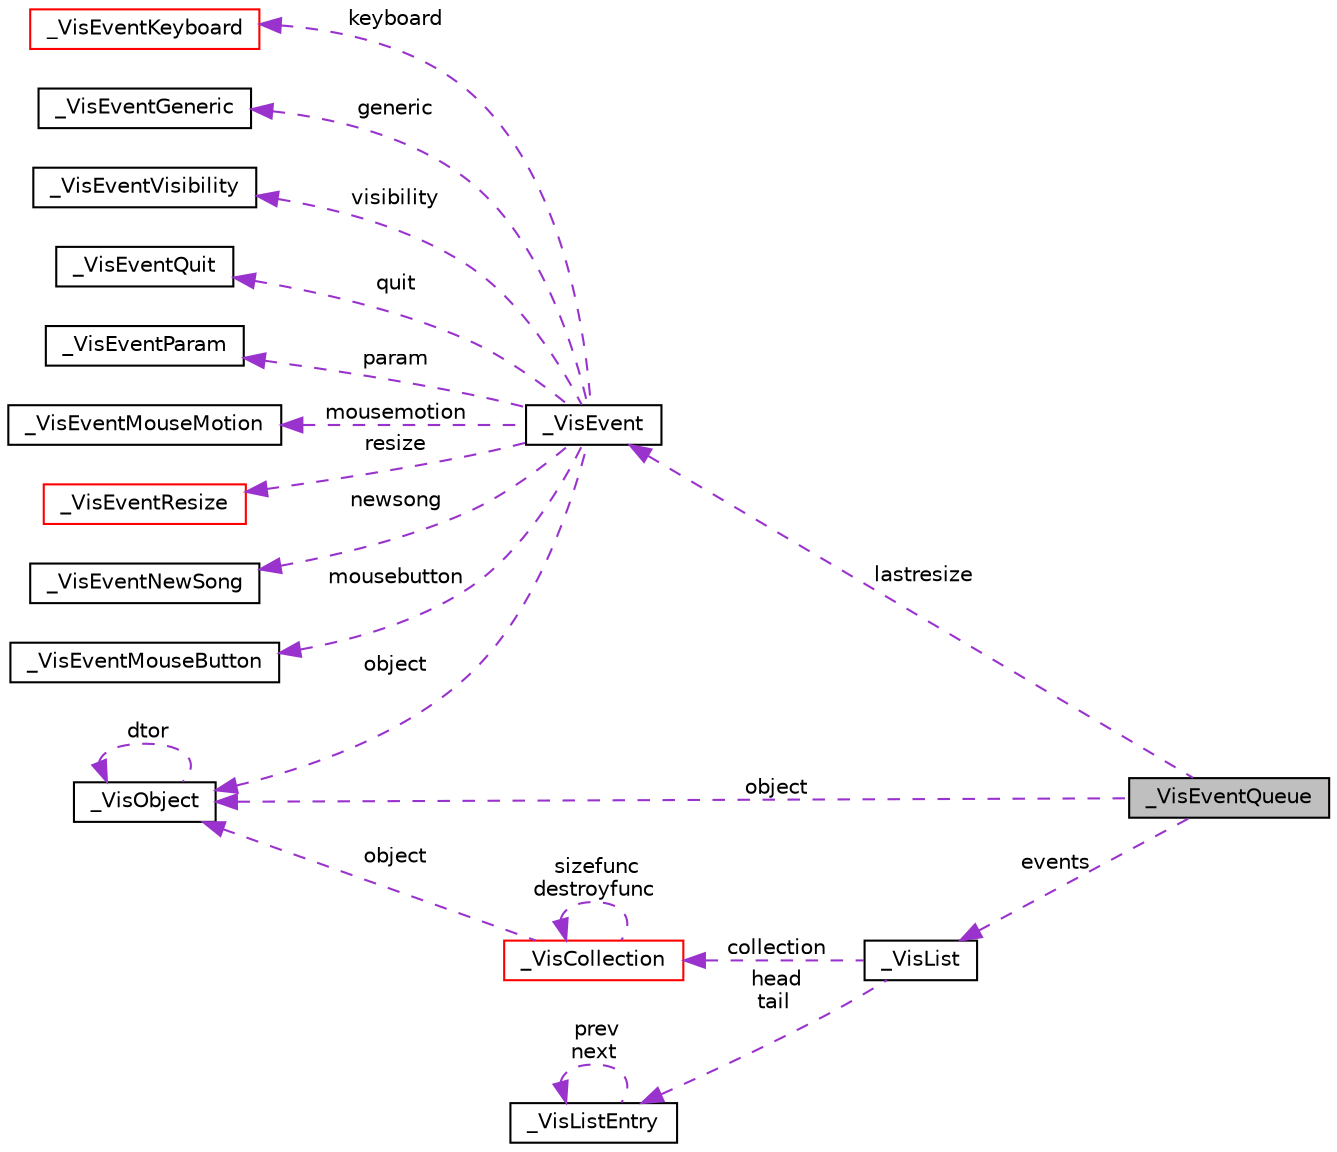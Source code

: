 digraph G
{
  edge [fontname="Helvetica",fontsize="10",labelfontname="Helvetica",labelfontsize="10"];
  node [fontname="Helvetica",fontsize="10",shape=record];
  rankdir="LR";
  Node1 [label="_VisEventQueue",height=0.2,width=0.4,color="black", fillcolor="grey75", style="filled" fontcolor="black"];
  Node2 -> Node1 [dir="back",color="darkorchid3",fontsize="10",style="dashed",label=" lastresize" ,fontname="Helvetica"];
  Node2 [label="_VisEvent",height=0.2,width=0.4,color="black", fillcolor="white", style="filled",URL="$struct__VisEvent.html",tooltip="The main event data structure."];
  Node3 -> Node2 [dir="back",color="darkorchid3",fontsize="10",style="dashed",label=" keyboard" ,fontname="Helvetica"];
  Node3 [label="_VisEventKeyboard",height=0.2,width=0.4,color="red", fillcolor="white", style="filled",URL="$struct__VisEventKeyboard.html",tooltip="Keyboard event data structure."];
  Node4 -> Node2 [dir="back",color="darkorchid3",fontsize="10",style="dashed",label=" generic" ,fontname="Helvetica"];
  Node4 [label="_VisEventGeneric",height=0.2,width=0.4,color="black", fillcolor="white", style="filled",URL="$struct__VisEventGeneric.html",tooltip="Generic event data structure."];
  Node5 -> Node2 [dir="back",color="darkorchid3",fontsize="10",style="dashed",label=" visibility" ,fontname="Helvetica"];
  Node5 [label="_VisEventVisibility",height=0.2,width=0.4,color="black", fillcolor="white", style="filled",URL="$struct__VisEventVisibility.html",tooltip="Visibility event data structure."];
  Node6 -> Node2 [dir="back",color="darkorchid3",fontsize="10",style="dashed",label=" quit" ,fontname="Helvetica"];
  Node6 [label="_VisEventQuit",height=0.2,width=0.4,color="black", fillcolor="white", style="filled",URL="$struct__VisEventQuit.html",tooltip="Quit event data structure."];
  Node7 -> Node2 [dir="back",color="darkorchid3",fontsize="10",style="dashed",label=" param" ,fontname="Helvetica"];
  Node7 [label="_VisEventParam",height=0.2,width=0.4,color="black", fillcolor="white", style="filled",URL="$struct__VisEventParam.html",tooltip="Param change event data structure."];
  Node8 -> Node2 [dir="back",color="darkorchid3",fontsize="10",style="dashed",label=" mousemotion" ,fontname="Helvetica"];
  Node8 [label="_VisEventMouseMotion",height=0.2,width=0.4,color="black", fillcolor="white", style="filled",URL="$struct__VisEventMouseMotion.html",tooltip="Mouse movement event data structure."];
  Node9 -> Node2 [dir="back",color="darkorchid3",fontsize="10",style="dashed",label=" resize" ,fontname="Helvetica"];
  Node9 [label="_VisEventResize",height=0.2,width=0.4,color="red", fillcolor="white", style="filled",URL="$struct__VisEventResize.html",tooltip="Dimension change event data structure."];
  Node10 -> Node2 [dir="back",color="darkorchid3",fontsize="10",style="dashed",label=" newsong" ,fontname="Helvetica"];
  Node10 [label="_VisEventNewSong",height=0.2,width=0.4,color="black", fillcolor="white", style="filled",URL="$struct__VisEventNewSong.html",tooltip="Song change event data structure."];
  Node11 -> Node2 [dir="back",color="darkorchid3",fontsize="10",style="dashed",label=" mousebutton" ,fontname="Helvetica"];
  Node11 [label="_VisEventMouseButton",height=0.2,width=0.4,color="black", fillcolor="white", style="filled",URL="$struct__VisEventMouseButton.html",tooltip="Mouse button event data structure."];
  Node12 -> Node2 [dir="back",color="darkorchid3",fontsize="10",style="dashed",label=" object" ,fontname="Helvetica"];
  Node12 [label="_VisObject",height=0.2,width=0.4,color="black", fillcolor="white", style="filled",URL="$struct__VisObject.html",tooltip="The VisObject structure contains all the VisObject housekeeping data like refcounting and a pointer t..."];
  Node12 -> Node12 [dir="back",color="darkorchid3",fontsize="10",style="dashed",label=" dtor" ,fontname="Helvetica"];
  Node13 -> Node1 [dir="back",color="darkorchid3",fontsize="10",style="dashed",label=" events" ,fontname="Helvetica"];
  Node13 [label="_VisList",height=0.2,width=0.4,color="black", fillcolor="white", style="filled",URL="$struct__VisList.html",tooltip="The VisList data structure represents a linked list."];
  Node14 -> Node13 [dir="back",color="darkorchid3",fontsize="10",style="dashed",label=" collection" ,fontname="Helvetica"];
  Node14 [label="_VisCollection",height=0.2,width=0.4,color="red", fillcolor="white", style="filled",URL="$struct__VisCollection.html"];
  Node14 -> Node14 [dir="back",color="darkorchid3",fontsize="10",style="dashed",label=" sizefunc\ndestroyfunc" ,fontname="Helvetica"];
  Node12 -> Node14 [dir="back",color="darkorchid3",fontsize="10",style="dashed",label=" object" ,fontname="Helvetica"];
  Node15 -> Node13 [dir="back",color="darkorchid3",fontsize="10",style="dashed",label=" head\ntail" ,fontname="Helvetica"];
  Node15 [label="_VisListEntry",height=0.2,width=0.4,color="black", fillcolor="white", style="filled",URL="$struct__VisListEntry.html",tooltip="The VisListEntry data structure is an entry within the linked list."];
  Node15 -> Node15 [dir="back",color="darkorchid3",fontsize="10",style="dashed",label=" prev\nnext" ,fontname="Helvetica"];
  Node12 -> Node1 [dir="back",color="darkorchid3",fontsize="10",style="dashed",label=" object" ,fontname="Helvetica"];
}
